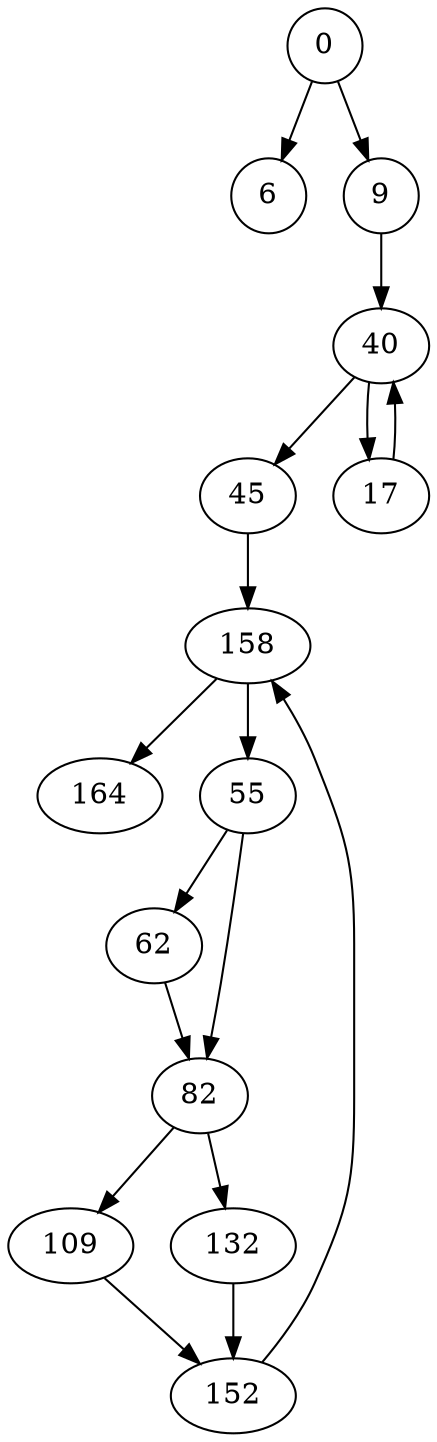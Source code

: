 digraph G {
	node [label="\N"];
	graph [bb="0,0,202,684"];
	0 [width="0.50", height="0.50", pos="152,666"];
	6 [width="0.50", height="0.50", pos="125,594"];
	9 [width="0.50", height="0.50", pos="179,594"];
	40 [width="0.64", height="0.50", pos="179,522"];
	45 [width="0.64", height="0.50", pos="115,450"];
	17 [width="0.64", height="0.50", pos="179,450"];
	158 [width="0.83", height="0.50", pos="115,378"];
	164 [width="0.83", height="0.50", pos="44,306"];
	55 [width="0.64", height="0.50", pos="115,306"];
	62 [width="0.64", height="0.50", pos="70,234"];
	82 [width="0.64", height="0.50", pos="92,162"];
	109 [width="0.83", height="0.50", pos="30,90"];
	132 [width="0.83", height="0.50", pos="108,90"];
	152 [width="0.83", height="0.50", pos="108,18"];
	0 -> 6 [pos="e,132,611 146,649 143,641 139,630 135,620"];
	0 -> 9 [pos="e,172,611 158,649 161,641 165,630 169,620"];
	9 -> 40 [pos="e,179,540 179,576 179,568 179,559 179,550"];
	40 -> 45 [pos="e,128,465 166,507 157,497 145,484 135,473"];
	40 -> 17 [pos="e,173,467 173,505 172,496 172,487 172,477"];
	45 -> 158 [pos="e,115,396 115,432 115,424 115,415 115,406"];
	158 -> 164 [pos="e,59,321 100,362 90,352 77,339 66,328"];
	158 -> 55 [pos="e,115,324 115,360 115,352 115,343 115,334"];
	55 -> 62 [pos="e,80,250 105,290 100,281 92,269 85,258"];
	55 -> 82 [pos="e,96,180 112,288 110,269 106,240 102,216 101,208 99,198 98,190"];
	62 -> 82 [pos="e,87,180 75,216 78,208 81,198 84,190"];
	82 -> 109 [pos="e,44,106 79,147 71,137 60,125 51,114"];
	82 -> 132 [pos="e,104,108 96,144 98,136 100,127 102,118"];
	109 -> 152 [pos="e,92,33 47,75 58,65 72,51 84,40"];
	152 -> 158 [pos="e,127,361 123,34 131,44 141,58 147,72 163,109 166,121 166,162 166,234 166,234 166,234 166,274 161,285 147,324 143,334 137,343 132,352"];
	132 -> 152 [pos="e,108,36 108,72 108,64 108,55 108,46"];
	17 -> 40 [pos="e,185,505 185,467 186,476 186,485 186,495"];
}
